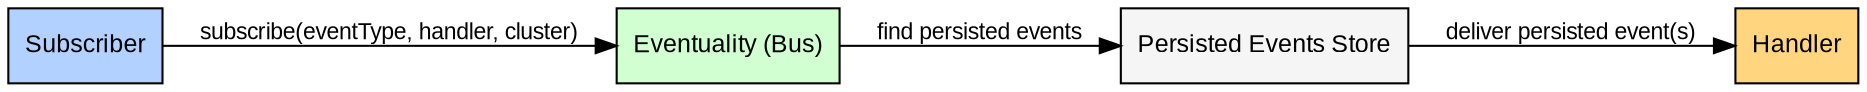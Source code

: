// Eventuality - Sequence Diagram: Deliver Persisted Event on Subscription
digraph DeliverPersistedEventSequence {
    rankdir=LR
    node [shape=box, style=filled, fontname=Arial, fontsize=12]
    edge [fontname=Arial, fontsize=11]

    Subscriber [label="Subscriber", fillcolor="#B3D1FF"]
    Eventuality [label="Eventuality (Bus)", fillcolor="#D1FFD1"]
    PersistedEventsStore [label="Persisted Events Store", fillcolor="#F5F5F5"]
    Handler [label="Handler", fillcolor="#FFD580"]

    Subscriber -> Eventuality [label="subscribe(eventType, handler, cluster)"]
    Eventuality -> PersistedEventsStore [label="find persisted events"]
    PersistedEventsStore -> Handler [label="deliver persisted event(s)"]
}